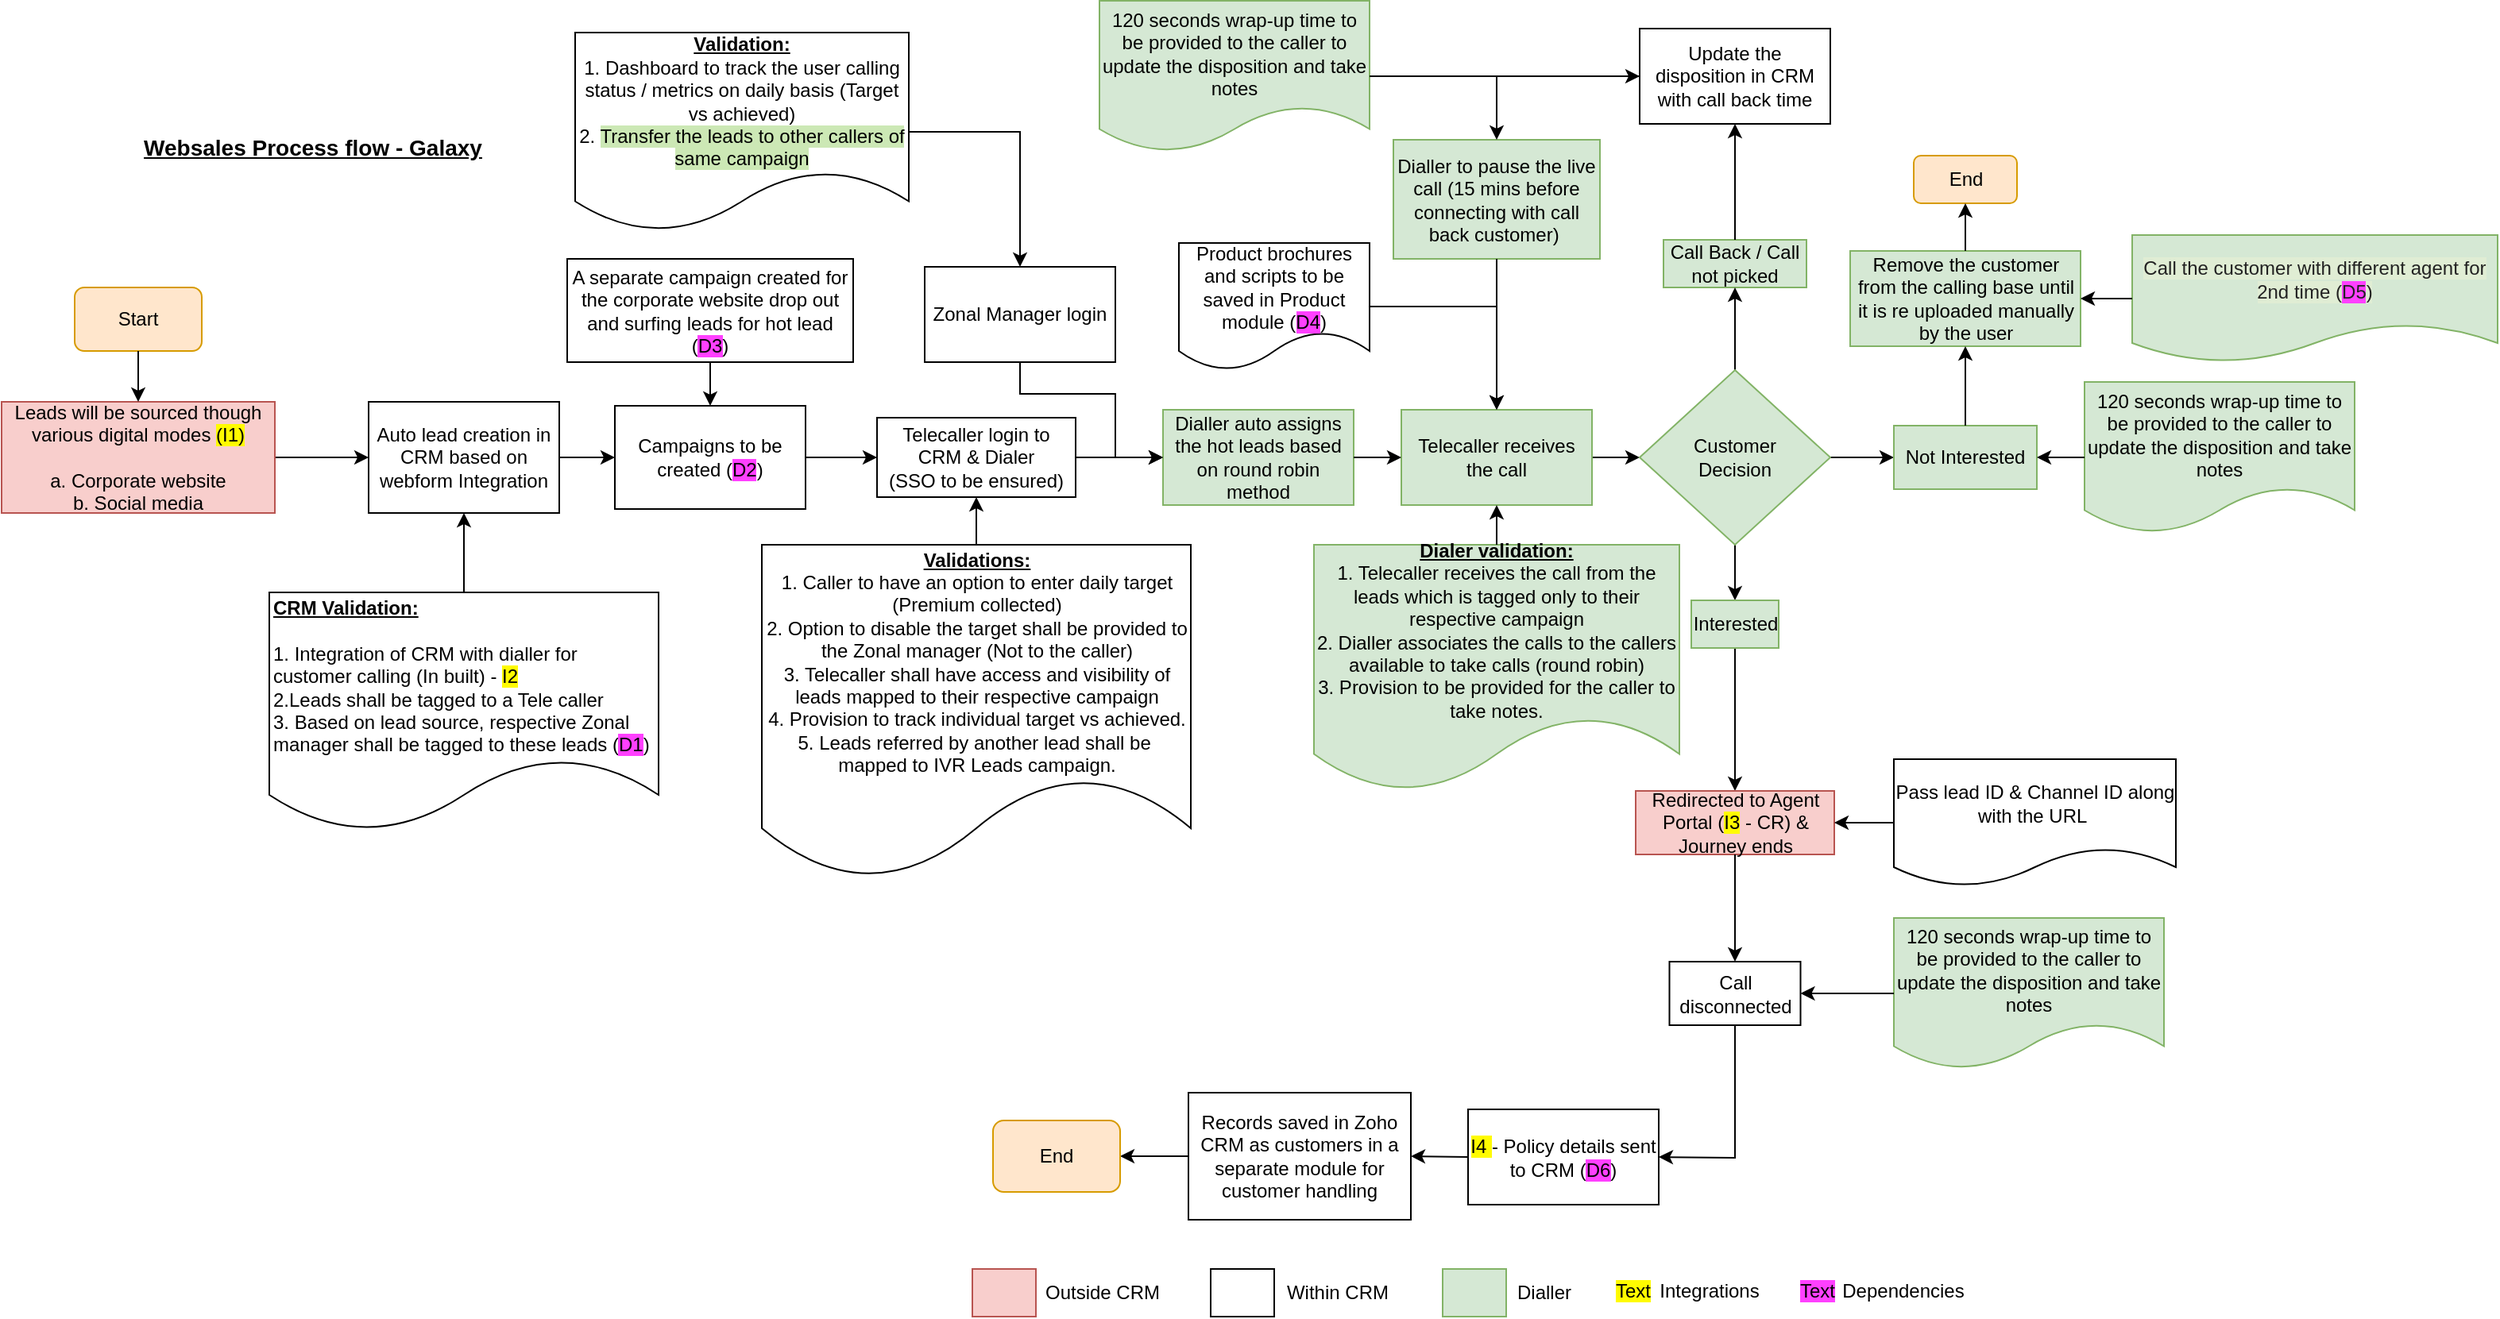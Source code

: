 <mxfile version="24.7.7">
  <diagram name="Page-1" id="DGPTn8h5blwmbo-AMauQ">
    <mxGraphModel dx="1060" dy="1750" grid="1" gridSize="10" guides="1" tooltips="1" connect="1" arrows="1" fold="1" page="1" pageScale="1" pageWidth="827" pageHeight="1169" math="0" shadow="0">
      <root>
        <mxCell id="0" />
        <mxCell id="1" parent="0" />
        <mxCell id="8dm4q_V4aPKoPHy_YZsy-16" style="edgeStyle=orthogonalEdgeStyle;rounded=0;orthogonalLoop=1;jettySize=auto;html=1;exitX=1;exitY=0.5;exitDx=0;exitDy=0;entryX=0;entryY=0.5;entryDx=0;entryDy=0;" parent="1" source="15KNfyLsuPqZmDbi_dlv-5" target="8dm4q_V4aPKoPHy_YZsy-2" edge="1">
          <mxGeometry relative="1" as="geometry">
            <mxPoint x="62" y="270" as="sourcePoint" />
          </mxGeometry>
        </mxCell>
        <mxCell id="8dm4q_V4aPKoPHy_YZsy-2" value="Auto lead creation in CRM based on webform Integration" style="rounded=0;whiteSpace=wrap;html=1;" parent="1" vertex="1">
          <mxGeometry x="510" y="235" width="120" height="70" as="geometry" />
        </mxCell>
        <mxCell id="8dm4q_V4aPKoPHy_YZsy-23" style="edgeStyle=orthogonalEdgeStyle;rounded=0;orthogonalLoop=1;jettySize=auto;html=1;exitX=1;exitY=0.5;exitDx=0;exitDy=0;entryX=0;entryY=0.5;entryDx=0;entryDy=0;" parent="1" source="8dm4q_V4aPKoPHy_YZsy-6" target="8dm4q_V4aPKoPHy_YZsy-8" edge="1">
          <mxGeometry relative="1" as="geometry" />
        </mxCell>
        <mxCell id="8dm4q_V4aPKoPHy_YZsy-6" value="Telecaller receives the call" style="rounded=0;whiteSpace=wrap;html=1;fillColor=#d5e8d4;strokeColor=#82b366;" parent="1" vertex="1">
          <mxGeometry x="1160" y="240" width="120" height="60" as="geometry" />
        </mxCell>
        <mxCell id="8dm4q_V4aPKoPHy_YZsy-7" value="Call Back / Call not picked" style="whiteSpace=wrap;html=1;fillColor=#d5e8d4;strokeColor=#82b366;" parent="1" vertex="1">
          <mxGeometry x="1325" y="133" width="90" height="30" as="geometry" />
        </mxCell>
        <mxCell id="8dm4q_V4aPKoPHy_YZsy-24" style="edgeStyle=orthogonalEdgeStyle;rounded=0;orthogonalLoop=1;jettySize=auto;html=1;exitX=0.5;exitY=0;exitDx=0;exitDy=0;entryX=0.5;entryY=1;entryDx=0;entryDy=0;" parent="1" source="8dm4q_V4aPKoPHy_YZsy-8" target="8dm4q_V4aPKoPHy_YZsy-7" edge="1">
          <mxGeometry relative="1" as="geometry" />
        </mxCell>
        <mxCell id="8dm4q_V4aPKoPHy_YZsy-25" style="edgeStyle=orthogonalEdgeStyle;rounded=0;orthogonalLoop=1;jettySize=auto;html=1;exitX=0.5;exitY=1;exitDx=0;exitDy=0;entryX=0.5;entryY=0;entryDx=0;entryDy=0;" parent="1" source="8dm4q_V4aPKoPHy_YZsy-8" target="8dm4q_V4aPKoPHy_YZsy-10" edge="1">
          <mxGeometry relative="1" as="geometry" />
        </mxCell>
        <mxCell id="8dm4q_V4aPKoPHy_YZsy-27" style="edgeStyle=orthogonalEdgeStyle;rounded=0;orthogonalLoop=1;jettySize=auto;html=1;exitX=1;exitY=0.5;exitDx=0;exitDy=0;entryX=0;entryY=0.5;entryDx=0;entryDy=0;" parent="1" source="8dm4q_V4aPKoPHy_YZsy-8" target="8dm4q_V4aPKoPHy_YZsy-9" edge="1">
          <mxGeometry relative="1" as="geometry" />
        </mxCell>
        <mxCell id="8dm4q_V4aPKoPHy_YZsy-8" value="Customer&lt;div&gt;Decision&lt;/div&gt;" style="rhombus;whiteSpace=wrap;html=1;fillColor=#d5e8d4;strokeColor=#82b366;" parent="1" vertex="1">
          <mxGeometry x="1310" y="215" width="120" height="110" as="geometry" />
        </mxCell>
        <mxCell id="8dm4q_V4aPKoPHy_YZsy-9" value="Not Interested" style="whiteSpace=wrap;html=1;fillColor=#d5e8d4;strokeColor=#82b366;" parent="1" vertex="1">
          <mxGeometry x="1470" y="250" width="90" height="40" as="geometry" />
        </mxCell>
        <mxCell id="8dm4q_V4aPKoPHy_YZsy-26" style="edgeStyle=orthogonalEdgeStyle;rounded=0;orthogonalLoop=1;jettySize=auto;html=1;exitX=0.5;exitY=1;exitDx=0;exitDy=0;entryX=0.5;entryY=0;entryDx=0;entryDy=0;" parent="1" source="8dm4q_V4aPKoPHy_YZsy-10" target="8dm4q_V4aPKoPHy_YZsy-11" edge="1">
          <mxGeometry relative="1" as="geometry" />
        </mxCell>
        <mxCell id="8dm4q_V4aPKoPHy_YZsy-10" value="Interested" style="whiteSpace=wrap;html=1;fillColor=#d5e8d4;strokeColor=#82b366;" parent="1" vertex="1">
          <mxGeometry x="1342.5" y="360" width="55" height="30" as="geometry" />
        </mxCell>
        <mxCell id="8dm4q_V4aPKoPHy_YZsy-11" value="Redirected to Agent Portal (&lt;span style=&quot;background-color: rgb(255, 251, 0);&quot;&gt;I3&lt;/span&gt;&amp;nbsp;- CR) &amp;amp; Journey ends" style="whiteSpace=wrap;html=1;fillColor=#f8cecc;strokeColor=#b85450;" parent="1" vertex="1">
          <mxGeometry x="1307.5" y="480" width="125" height="40" as="geometry" />
        </mxCell>
        <mxCell id="8dm4q_V4aPKoPHy_YZsy-14" value="&lt;span style=&quot;background-color: rgb(255, 251, 0);&quot;&gt;I4&amp;nbsp;&lt;/span&gt;- Policy details sent to CRM (&lt;span style=&quot;background-color: rgb(255, 64, 255);&quot;&gt;D6&lt;/span&gt;)" style="whiteSpace=wrap;html=1;" parent="1" vertex="1">
          <mxGeometry x="1202" y="680.5" width="120" height="60" as="geometry" />
        </mxCell>
        <mxCell id="8dm4q_V4aPKoPHy_YZsy-15" value="Records saved in Zoho CRM as customers in a separate module for customer handling" style="whiteSpace=wrap;html=1;" parent="1" vertex="1">
          <mxGeometry x="1026" y="670" width="140" height="80" as="geometry" />
        </mxCell>
        <mxCell id="15KNfyLsuPqZmDbi_dlv-1" value="" style="endArrow=classic;html=1;rounded=0;exitX=0;exitY=0.5;exitDx=0;exitDy=0;entryX=1;entryY=0.5;entryDx=0;entryDy=0;" parent="1" source="8dm4q_V4aPKoPHy_YZsy-15" target="15KNfyLsuPqZmDbi_dlv-2" edge="1">
          <mxGeometry width="50" height="50" relative="1" as="geometry">
            <mxPoint x="923" y="148" as="sourcePoint" />
            <mxPoint x="973" y="98" as="targetPoint" />
          </mxGeometry>
        </mxCell>
        <mxCell id="15KNfyLsuPqZmDbi_dlv-2" value="End" style="rounded=1;whiteSpace=wrap;html=1;fillColor=#ffe6cc;strokeColor=#d79b00;" parent="1" vertex="1">
          <mxGeometry x="903" y="687.5" width="80" height="45" as="geometry" />
        </mxCell>
        <mxCell id="15KNfyLsuPqZmDbi_dlv-3" value="Start" style="rounded=1;whiteSpace=wrap;html=1;fillColor=#ffe6cc;strokeColor=#d79b00;" parent="1" vertex="1">
          <mxGeometry x="325" y="163" width="80" height="40" as="geometry" />
        </mxCell>
        <mxCell id="15KNfyLsuPqZmDbi_dlv-5" value="Leads will be sourced though various digital modes&amp;nbsp;&lt;span style=&quot;background-color: rgb(255, 251, 0);&quot;&gt;(I1)&lt;/span&gt;&lt;div&gt;&lt;span style=&quot;background-color: rgb(255, 251, 0);&quot;&gt;&lt;br&gt;&lt;/span&gt;&lt;/div&gt;&lt;div&gt;a. Corporate website&lt;span style=&quot;background-color: rgb(255, 251, 0);&quot;&gt;&lt;br&gt;&lt;/span&gt;&lt;/div&gt;&lt;div&gt;b. Social media&lt;/div&gt;" style="rounded=0;whiteSpace=wrap;html=1;fillColor=#f8cecc;strokeColor=#b85450;" parent="1" vertex="1">
          <mxGeometry x="279" y="235" width="172" height="70" as="geometry" />
        </mxCell>
        <mxCell id="15KNfyLsuPqZmDbi_dlv-6" value="" style="endArrow=classic;html=1;rounded=0;exitX=0.5;exitY=1;exitDx=0;exitDy=0;entryX=0.5;entryY=0;entryDx=0;entryDy=0;" parent="1" source="15KNfyLsuPqZmDbi_dlv-3" target="15KNfyLsuPqZmDbi_dlv-5" edge="1">
          <mxGeometry width="50" height="50" relative="1" as="geometry">
            <mxPoint x="602" y="430" as="sourcePoint" />
            <mxPoint x="652" y="380" as="targetPoint" />
          </mxGeometry>
        </mxCell>
        <mxCell id="0je7gwXj_GNrerZqdTDB-3" value="&lt;b&gt;&lt;u&gt;CRM Validation:&lt;/u&gt;&lt;/b&gt;&lt;div&gt;&lt;b&gt;&lt;u&gt;&lt;br&gt;&lt;/u&gt;&lt;/b&gt;&lt;div&gt;1. Integration of CRM with dialler for customer calling (In built) - &lt;span style=&quot;background-color: rgb(255, 251, 0);&quot;&gt;I2&lt;/span&gt;&lt;/div&gt;&lt;div&gt;2.Leads shall be tagged to a Tele caller&lt;/div&gt;&lt;/div&gt;&lt;div&gt;3. Based on lead source, respective Zonal manager shall be tagged to these leads (&lt;span style=&quot;background-color: rgb(255, 64, 255);&quot;&gt;D1&lt;/span&gt;)&lt;/div&gt;" style="shape=document;whiteSpace=wrap;html=1;boundedLbl=1;align=left;" parent="1" vertex="1">
          <mxGeometry x="447.5" y="355" width="245" height="150" as="geometry" />
        </mxCell>
        <mxCell id="0je7gwXj_GNrerZqdTDB-19" value="Dialler auto assigns the hot leads based on round robin method" style="rounded=0;whiteSpace=wrap;html=1;fillColor=#d5e8d4;strokeColor=#82b366;" parent="1" vertex="1">
          <mxGeometry x="1010" y="240" width="120" height="60" as="geometry" />
        </mxCell>
        <mxCell id="0je7gwXj_GNrerZqdTDB-20" value="" style="endArrow=classic;html=1;rounded=0;exitX=1;exitY=0.5;exitDx=0;exitDy=0;entryX=0;entryY=0.5;entryDx=0;entryDy=0;" parent="1" source="0je7gwXj_GNrerZqdTDB-19" target="8dm4q_V4aPKoPHy_YZsy-6" edge="1">
          <mxGeometry width="50" height="50" relative="1" as="geometry">
            <mxPoint x="1010" y="270" as="sourcePoint" />
            <mxPoint x="1060" y="220" as="targetPoint" />
          </mxGeometry>
        </mxCell>
        <mxCell id="0je7gwXj_GNrerZqdTDB-26" value="&lt;u&gt;&lt;b&gt;Dialer validation:&lt;/b&gt;&lt;/u&gt;&lt;div&gt;1. Telecaller receives the call from the leads which is tagged only to their respective campaign&lt;/div&gt;&lt;div&gt;2. Dialler associates the calls to the callers available to take calls (round robin)&lt;/div&gt;&lt;div&gt;3. Provision to be provided for the caller to take notes.&lt;/div&gt;" style="shape=document;whiteSpace=wrap;html=1;boundedLbl=1;fillColor=#d5e8d4;strokeColor=#82b366;" parent="1" vertex="1">
          <mxGeometry x="1105" y="325" width="230" height="155" as="geometry" />
        </mxCell>
        <mxCell id="0je7gwXj_GNrerZqdTDB-27" value="" style="endArrow=classic;html=1;rounded=0;exitX=0.5;exitY=0;exitDx=0;exitDy=0;entryX=0.5;entryY=1;entryDx=0;entryDy=0;" parent="1" source="0je7gwXj_GNrerZqdTDB-26" target="8dm4q_V4aPKoPHy_YZsy-6" edge="1">
          <mxGeometry width="50" height="50" relative="1" as="geometry">
            <mxPoint x="1280" y="300" as="sourcePoint" />
            <mxPoint x="1330" y="250" as="targetPoint" />
          </mxGeometry>
        </mxCell>
        <mxCell id="0je7gwXj_GNrerZqdTDB-28" value="Update the disposition in CRM with call back time" style="rounded=0;whiteSpace=wrap;html=1;" parent="1" vertex="1">
          <mxGeometry x="1310" width="120" height="60" as="geometry" />
        </mxCell>
        <mxCell id="0je7gwXj_GNrerZqdTDB-29" value="Dialler to pause the live call (15 mins before connecting with call back customer)&amp;nbsp;" style="rounded=0;whiteSpace=wrap;html=1;fillColor=#d5e8d4;strokeColor=#82b366;" parent="1" vertex="1">
          <mxGeometry x="1155" y="70" width="130" height="75" as="geometry" />
        </mxCell>
        <mxCell id="0je7gwXj_GNrerZqdTDB-30" value="" style="endArrow=classic;html=1;rounded=0;exitX=0.5;exitY=1;exitDx=0;exitDy=0;entryX=0.5;entryY=0;entryDx=0;entryDy=0;" parent="1" source="0je7gwXj_GNrerZqdTDB-29" target="8dm4q_V4aPKoPHy_YZsy-6" edge="1">
          <mxGeometry width="50" height="50" relative="1" as="geometry">
            <mxPoint x="1330" y="330" as="sourcePoint" />
            <mxPoint x="1380" y="280" as="targetPoint" />
          </mxGeometry>
        </mxCell>
        <mxCell id="0je7gwXj_GNrerZqdTDB-32" value="" style="endArrow=classic;html=1;rounded=0;exitX=0;exitY=0.5;exitDx=0;exitDy=0;entryX=0.5;entryY=0;entryDx=0;entryDy=0;" parent="1" source="0je7gwXj_GNrerZqdTDB-28" target="0je7gwXj_GNrerZqdTDB-29" edge="1">
          <mxGeometry width="50" height="50" relative="1" as="geometry">
            <mxPoint x="1330" y="330" as="sourcePoint" />
            <mxPoint x="1380" y="280" as="targetPoint" />
            <Array as="points">
              <mxPoint x="1220" y="30" />
            </Array>
          </mxGeometry>
        </mxCell>
        <mxCell id="0je7gwXj_GNrerZqdTDB-33" value="Remove the customer from the calling base until it is re uploaded manually by the user" style="rounded=0;whiteSpace=wrap;html=1;fillColor=#d5e8d4;strokeColor=#82b366;" parent="1" vertex="1">
          <mxGeometry x="1442.5" y="140" width="145" height="60" as="geometry" />
        </mxCell>
        <mxCell id="0je7gwXj_GNrerZqdTDB-34" value="End" style="rounded=1;whiteSpace=wrap;html=1;fillColor=#ffe6cc;strokeColor=#d79b00;" parent="1" vertex="1">
          <mxGeometry x="1482.5" y="80" width="65" height="30" as="geometry" />
        </mxCell>
        <mxCell id="0je7gwXj_GNrerZqdTDB-35" value="&lt;span style=&quot;font-family: inherit; background-color: rgb(224, 237, 212); caret-color: rgb(34, 34, 34); color: rgb(34, 34, 34); letter-spacing: 0.01px; text-align: left;&quot;&gt;Call the customer with different agent for 2nd time (&lt;/span&gt;&lt;span style=&quot;font-family: inherit; caret-color: rgb(34, 34, 34); color: rgb(34, 34, 34); letter-spacing: 0.01px; text-align: left; background-color: rgb(255, 64, 255);&quot;&gt;D5&lt;/span&gt;&lt;span style=&quot;font-family: inherit; background-color: rgb(224, 237, 212); caret-color: rgb(34, 34, 34); color: rgb(34, 34, 34); letter-spacing: 0.01px; text-align: left;&quot;&gt;)&lt;/span&gt;" style="shape=document;whiteSpace=wrap;html=1;boundedLbl=1;fillColor=#d5e8d4;strokeColor=#82b366;" parent="1" vertex="1">
          <mxGeometry x="1620" y="130" width="230" height="80" as="geometry" />
        </mxCell>
        <mxCell id="0je7gwXj_GNrerZqdTDB-36" value="" style="endArrow=classic;html=1;rounded=0;exitX=0;exitY=0.5;exitDx=0;exitDy=0;entryX=1;entryY=0.5;entryDx=0;entryDy=0;" parent="1" source="0je7gwXj_GNrerZqdTDB-35" target="0je7gwXj_GNrerZqdTDB-33" edge="1">
          <mxGeometry width="50" height="50" relative="1" as="geometry">
            <mxPoint x="1410" y="330" as="sourcePoint" />
            <mxPoint x="1460" y="280" as="targetPoint" />
          </mxGeometry>
        </mxCell>
        <mxCell id="0je7gwXj_GNrerZqdTDB-37" value="" style="endArrow=classic;html=1;rounded=0;exitX=0.5;exitY=0;exitDx=0;exitDy=0;entryX=0.5;entryY=1;entryDx=0;entryDy=0;" parent="1" source="8dm4q_V4aPKoPHy_YZsy-9" target="0je7gwXj_GNrerZqdTDB-33" edge="1">
          <mxGeometry width="50" height="50" relative="1" as="geometry">
            <mxPoint x="1410" y="330" as="sourcePoint" />
            <mxPoint x="1460" y="280" as="targetPoint" />
          </mxGeometry>
        </mxCell>
        <mxCell id="0je7gwXj_GNrerZqdTDB-38" value="" style="endArrow=classic;html=1;rounded=0;exitX=0.5;exitY=0;exitDx=0;exitDy=0;entryX=0.5;entryY=1;entryDx=0;entryDy=0;" parent="1" source="0je7gwXj_GNrerZqdTDB-33" target="0je7gwXj_GNrerZqdTDB-34" edge="1">
          <mxGeometry width="50" height="50" relative="1" as="geometry">
            <mxPoint x="1410" y="330" as="sourcePoint" />
            <mxPoint x="1460" y="280" as="targetPoint" />
          </mxGeometry>
        </mxCell>
        <mxCell id="0je7gwXj_GNrerZqdTDB-40" value="120 seconds wrap-up time to be provided to the caller to update the disposition and take notes" style="shape=document;whiteSpace=wrap;html=1;boundedLbl=1;fillColor=#d5e8d4;strokeColor=#82b366;" parent="1" vertex="1">
          <mxGeometry x="1590" y="222.5" width="170" height="95" as="geometry" />
        </mxCell>
        <mxCell id="0je7gwXj_GNrerZqdTDB-41" value="" style="endArrow=classic;html=1;rounded=0;exitX=0;exitY=0.5;exitDx=0;exitDy=0;entryX=1;entryY=0.5;entryDx=0;entryDy=0;" parent="1" source="0je7gwXj_GNrerZqdTDB-40" target="8dm4q_V4aPKoPHy_YZsy-9" edge="1">
          <mxGeometry width="50" height="50" relative="1" as="geometry">
            <mxPoint x="1300" y="330" as="sourcePoint" />
            <mxPoint x="1350" y="280" as="targetPoint" />
          </mxGeometry>
        </mxCell>
        <mxCell id="0je7gwXj_GNrerZqdTDB-42" value="120 seconds wrap-up time to be provided to the caller to update the disposition and take notes" style="shape=document;whiteSpace=wrap;html=1;boundedLbl=1;fillColor=#d5e8d4;strokeColor=#82b366;" parent="1" vertex="1">
          <mxGeometry x="970" y="-17.5" width="170" height="95" as="geometry" />
        </mxCell>
        <mxCell id="0je7gwXj_GNrerZqdTDB-43" value="" style="endArrow=classic;html=1;rounded=0;exitX=1;exitY=0.5;exitDx=0;exitDy=0;entryX=0;entryY=0.5;entryDx=0;entryDy=0;" parent="1" source="0je7gwXj_GNrerZqdTDB-42" target="0je7gwXj_GNrerZqdTDB-28" edge="1">
          <mxGeometry width="50" height="50" relative="1" as="geometry">
            <mxPoint x="1300" y="210" as="sourcePoint" />
            <mxPoint x="1350" y="160" as="targetPoint" />
          </mxGeometry>
        </mxCell>
        <mxCell id="0je7gwXj_GNrerZqdTDB-46" value="Pass lead ID &amp;amp; Channel ID along with the URL&amp;nbsp;" style="shape=document;whiteSpace=wrap;html=1;boundedLbl=1;" parent="1" vertex="1">
          <mxGeometry x="1470" y="460" width="177.5" height="80" as="geometry" />
        </mxCell>
        <mxCell id="0je7gwXj_GNrerZqdTDB-47" value="" style="endArrow=classic;html=1;rounded=0;exitX=0;exitY=0.5;exitDx=0;exitDy=0;entryX=1;entryY=0.5;entryDx=0;entryDy=0;" parent="1" source="0je7gwXj_GNrerZqdTDB-46" target="8dm4q_V4aPKoPHy_YZsy-11" edge="1">
          <mxGeometry width="50" height="50" relative="1" as="geometry">
            <mxPoint x="1390" y="470" as="sourcePoint" />
            <mxPoint x="1440" y="420" as="targetPoint" />
          </mxGeometry>
        </mxCell>
        <mxCell id="0je7gwXj_GNrerZqdTDB-49" value="" style="endArrow=classic;html=1;rounded=0;exitX=0.5;exitY=1;exitDx=0;exitDy=0;entryX=0.5;entryY=0;entryDx=0;entryDy=0;" parent="1" source="8dm4q_V4aPKoPHy_YZsy-11" target="_ykxIiuh2xINK5TGoTC--1" edge="1">
          <mxGeometry width="50" height="50" relative="1" as="geometry">
            <mxPoint x="1340" y="390" as="sourcePoint" />
            <mxPoint x="1370" y="550" as="targetPoint" />
          </mxGeometry>
        </mxCell>
        <mxCell id="0je7gwXj_GNrerZqdTDB-66" value="" style="endArrow=classic;html=1;rounded=0;exitX=0.5;exitY=1;exitDx=0;exitDy=0;entryX=1;entryY=0.5;entryDx=0;entryDy=0;" parent="1" source="_ykxIiuh2xINK5TGoTC--1" target="8dm4q_V4aPKoPHy_YZsy-14" edge="1">
          <mxGeometry width="50" height="50" relative="1" as="geometry">
            <mxPoint x="1363" y="710.5" as="sourcePoint" />
            <mxPoint x="1303" y="588" as="targetPoint" />
            <Array as="points">
              <mxPoint x="1370" y="711" />
            </Array>
          </mxGeometry>
        </mxCell>
        <mxCell id="0je7gwXj_GNrerZqdTDB-67" value="" style="endArrow=classic;html=1;rounded=0;exitX=0;exitY=0.5;exitDx=0;exitDy=0;entryX=1;entryY=0.5;entryDx=0;entryDy=0;" parent="1" source="8dm4q_V4aPKoPHy_YZsy-14" target="8dm4q_V4aPKoPHy_YZsy-15" edge="1">
          <mxGeometry width="50" height="50" relative="1" as="geometry">
            <mxPoint x="1003" y="528" as="sourcePoint" />
            <mxPoint x="1053" y="478" as="targetPoint" />
          </mxGeometry>
        </mxCell>
        <mxCell id="0je7gwXj_GNrerZqdTDB-68" value="Product brochures and scripts to be saved in Product module (&lt;span style=&quot;background-color: rgb(255, 64, 255);&quot;&gt;D4&lt;/span&gt;)" style="shape=document;whiteSpace=wrap;html=1;boundedLbl=1;" parent="1" vertex="1">
          <mxGeometry x="1020" y="135" width="120" height="80" as="geometry" />
        </mxCell>
        <mxCell id="0je7gwXj_GNrerZqdTDB-69" value="" style="endArrow=classic;html=1;rounded=0;entryX=0.5;entryY=0;entryDx=0;entryDy=0;exitX=1;exitY=0.5;exitDx=0;exitDy=0;" parent="1" source="0je7gwXj_GNrerZqdTDB-68" target="8dm4q_V4aPKoPHy_YZsy-6" edge="1">
          <mxGeometry width="50" height="50" relative="1" as="geometry">
            <mxPoint x="1240" y="170" as="sourcePoint" />
            <mxPoint x="1080" y="130" as="targetPoint" />
            <Array as="points">
              <mxPoint x="1220" y="175" />
            </Array>
          </mxGeometry>
        </mxCell>
        <mxCell id="0je7gwXj_GNrerZqdTDB-72" value="&lt;b&gt;&lt;u&gt;Validations:&lt;/u&gt;&lt;/b&gt;&lt;div&gt;1. Caller to have an option to enter daily target (Premium collected)&lt;/div&gt;&lt;div&gt;2. Option to disable the target shall be provided to the Zonal manager (Not to the caller)&lt;/div&gt;&lt;div&gt;3. Telecaller shall have access and visibility of leads mapped to their respective campaign&lt;/div&gt;&lt;div&gt;4. Provision to track individual target vs achieved.&lt;/div&gt;&lt;div&gt;&lt;div&gt;&lt;span style=&quot;white-space: pre;&quot;&gt;5. Leads referred by another &lt;/span&gt;&lt;span style=&quot;white-space: pre;&quot;&gt;lead&amp;nbsp;&lt;/span&gt;&lt;span style=&quot;white-space: pre;&quot;&gt;shall be&amp;nbsp;&lt;/span&gt;&lt;/div&gt;&lt;div&gt;&lt;span style=&quot;white-space: pre;&quot;&gt;mapped to IVR &lt;/span&gt;&lt;span style=&quot;white-space: pre;&quot;&gt;Leads &lt;/span&gt;&lt;span style=&quot;white-space: pre;&quot;&gt;campaign.&lt;/span&gt;&lt;/div&gt;&lt;/div&gt;" style="shape=document;whiteSpace=wrap;html=1;boundedLbl=1;" parent="1" vertex="1">
          <mxGeometry x="757.5" y="325" width="270" height="210" as="geometry" />
        </mxCell>
        <mxCell id="0je7gwXj_GNrerZqdTDB-73" value="" style="endArrow=classic;html=1;rounded=0;exitX=0.5;exitY=0;exitDx=0;exitDy=0;entryX=0.5;entryY=1;entryDx=0;entryDy=0;" parent="1" source="8dm4q_V4aPKoPHy_YZsy-7" target="0je7gwXj_GNrerZqdTDB-28" edge="1">
          <mxGeometry width="50" height="50" relative="1" as="geometry">
            <mxPoint x="1220" y="280" as="sourcePoint" />
            <mxPoint x="1270" y="230" as="targetPoint" />
          </mxGeometry>
        </mxCell>
        <mxCell id="0je7gwXj_GNrerZqdTDB-75" value="" style="endArrow=classic;html=1;rounded=0;exitX=1;exitY=0.5;exitDx=0;exitDy=0;entryX=0;entryY=0.5;entryDx=0;entryDy=0;" parent="1" source="0je7gwXj_GNrerZqdTDB-77" target="0je7gwXj_GNrerZqdTDB-19" edge="1">
          <mxGeometry width="50" height="50" relative="1" as="geometry">
            <mxPoint x="980" y="270" as="sourcePoint" />
            <mxPoint x="920" y="300" as="targetPoint" />
          </mxGeometry>
        </mxCell>
        <mxCell id="0je7gwXj_GNrerZqdTDB-76" value="" style="endArrow=classic;html=1;rounded=0;exitX=0.5;exitY=0;exitDx=0;exitDy=0;entryX=0.5;entryY=1;entryDx=0;entryDy=0;" parent="1" source="0je7gwXj_GNrerZqdTDB-72" target="0je7gwXj_GNrerZqdTDB-77" edge="1">
          <mxGeometry width="50" height="50" relative="1" as="geometry">
            <mxPoint x="1320" y="430" as="sourcePoint" />
            <mxPoint x="920" y="300" as="targetPoint" />
          </mxGeometry>
        </mxCell>
        <mxCell id="0je7gwXj_GNrerZqdTDB-77" value="Telecaller login to CRM &amp;amp; Dialer&lt;div&gt;(SSO to be ensured)&lt;/div&gt;" style="rounded=0;whiteSpace=wrap;html=1;" parent="1" vertex="1">
          <mxGeometry x="830" y="245" width="125" height="50" as="geometry" />
        </mxCell>
        <mxCell id="0je7gwXj_GNrerZqdTDB-79" value="Zonal Manager login" style="rounded=0;whiteSpace=wrap;html=1;" parent="1" vertex="1">
          <mxGeometry x="860" y="150" width="120" height="60" as="geometry" />
        </mxCell>
        <mxCell id="0je7gwXj_GNrerZqdTDB-81" value="&lt;b&gt;&lt;u&gt;Validation:&lt;/u&gt;&lt;/b&gt;&lt;div&gt;1. Dashboard to track the user calling status / metrics on daily basis (Target vs achieved)&lt;div&gt;2. &lt;span style=&quot;background-color: rgb(204, 232, 181);&quot;&gt;Transfer&amp;nbsp;the leads to other callers of same campaign&lt;/span&gt;&lt;/div&gt;&lt;/div&gt;" style="shape=document;whiteSpace=wrap;html=1;boundedLbl=1;" parent="1" vertex="1">
          <mxGeometry x="640" y="2.5" width="210" height="125" as="geometry" />
        </mxCell>
        <mxCell id="0je7gwXj_GNrerZqdTDB-82" value="" style="endArrow=classic;html=1;rounded=0;exitX=1;exitY=0.5;exitDx=0;exitDy=0;entryX=0.5;entryY=0;entryDx=0;entryDy=0;" parent="1" source="0je7gwXj_GNrerZqdTDB-81" target="0je7gwXj_GNrerZqdTDB-79" edge="1">
          <mxGeometry width="50" height="50" relative="1" as="geometry">
            <mxPoint x="530" y="310" as="sourcePoint" />
            <mxPoint x="580" y="260" as="targetPoint" />
            <Array as="points">
              <mxPoint x="920" y="65" />
            </Array>
          </mxGeometry>
        </mxCell>
        <mxCell id="cM6T3bPlFvKYOD0LM07C-3" value="Websales Process flow - Galaxy" style="text;html=1;align=center;verticalAlign=middle;whiteSpace=wrap;rounded=0;fontSize=14;fontStyle=5" parent="1" vertex="1">
          <mxGeometry x="350" y="60" width="250" height="30" as="geometry" />
        </mxCell>
        <mxCell id="cM6T3bPlFvKYOD0LM07C-4" value="" style="rounded=0;whiteSpace=wrap;html=1;fillColor=#f8cecc;strokeColor=#b85450;" parent="1" vertex="1">
          <mxGeometry x="890" y="781" width="40" height="30" as="geometry" />
        </mxCell>
        <mxCell id="cM6T3bPlFvKYOD0LM07C-5" value="Outside CRM" style="text;html=1;align=center;verticalAlign=middle;whiteSpace=wrap;rounded=0;" parent="1" vertex="1">
          <mxGeometry x="927" y="781" width="90" height="30" as="geometry" />
        </mxCell>
        <mxCell id="cM6T3bPlFvKYOD0LM07C-6" value="" style="rounded=0;whiteSpace=wrap;html=1;" parent="1" vertex="1">
          <mxGeometry x="1040" y="781" width="40" height="30" as="geometry" />
        </mxCell>
        <mxCell id="cM6T3bPlFvKYOD0LM07C-7" value="Within CRM" style="text;html=1;align=center;verticalAlign=middle;whiteSpace=wrap;rounded=0;" parent="1" vertex="1">
          <mxGeometry x="1075" y="781" width="90" height="30" as="geometry" />
        </mxCell>
        <mxCell id="cM6T3bPlFvKYOD0LM07C-8" value="" style="rounded=0;whiteSpace=wrap;html=1;fillColor=#d5e8d4;strokeColor=#82b366;" parent="1" vertex="1">
          <mxGeometry x="1186" y="781" width="40" height="30" as="geometry" />
        </mxCell>
        <mxCell id="cM6T3bPlFvKYOD0LM07C-9" value="Dialler" style="text;html=1;align=center;verticalAlign=middle;whiteSpace=wrap;rounded=0;" parent="1" vertex="1">
          <mxGeometry x="1205" y="781" width="90" height="30" as="geometry" />
        </mxCell>
        <mxCell id="cM6T3bPlFvKYOD0LM07C-10" value="&lt;span style=&quot;background-color: rgb(255, 251, 0);&quot;&gt;Text&lt;/span&gt;" style="text;html=1;align=center;verticalAlign=middle;whiteSpace=wrap;rounded=0;" parent="1" vertex="1">
          <mxGeometry x="1276" y="780" width="60" height="30" as="geometry" />
        </mxCell>
        <mxCell id="cM6T3bPlFvKYOD0LM07C-11" value="Integrations" style="text;html=1;align=center;verticalAlign=middle;whiteSpace=wrap;rounded=0;" parent="1" vertex="1">
          <mxGeometry x="1309" y="780" width="90" height="30" as="geometry" />
        </mxCell>
        <mxCell id="cM6T3bPlFvKYOD0LM07C-12" value="&lt;span style=&quot;background-color: rgb(255, 64, 255);&quot;&gt;Text&lt;/span&gt;" style="text;html=1;align=center;verticalAlign=middle;whiteSpace=wrap;rounded=0;" parent="1" vertex="1">
          <mxGeometry x="1392" y="780" width="60" height="30" as="geometry" />
        </mxCell>
        <mxCell id="cM6T3bPlFvKYOD0LM07C-13" value="Dependencies" style="text;html=1;align=center;verticalAlign=middle;whiteSpace=wrap;rounded=0;" parent="1" vertex="1">
          <mxGeometry x="1431" y="780" width="90" height="30" as="geometry" />
        </mxCell>
        <mxCell id="_ykxIiuh2xINK5TGoTC--1" value="Call disconnected" style="rounded=0;whiteSpace=wrap;html=1;" parent="1" vertex="1">
          <mxGeometry x="1328.75" y="587.5" width="82.5" height="40" as="geometry" />
        </mxCell>
        <mxCell id="_ykxIiuh2xINK5TGoTC--2" value="120 seconds wrap-up time to be provided to the caller to update the disposition and take notes" style="shape=document;whiteSpace=wrap;html=1;boundedLbl=1;fillColor=#d5e8d4;strokeColor=#82b366;" parent="1" vertex="1">
          <mxGeometry x="1470" y="560" width="170" height="95" as="geometry" />
        </mxCell>
        <mxCell id="n3ydW-vag76BkSpOjta8-1" value="" style="endArrow=classic;html=1;rounded=0;exitX=0;exitY=0.5;exitDx=0;exitDy=0;entryX=1;entryY=0.5;entryDx=0;entryDy=0;" parent="1" source="_ykxIiuh2xINK5TGoTC--2" target="_ykxIiuh2xINK5TGoTC--1" edge="1">
          <mxGeometry width="50" height="50" relative="1" as="geometry">
            <mxPoint x="1340" y="660" as="sourcePoint" />
            <mxPoint x="1390" y="610" as="targetPoint" />
          </mxGeometry>
        </mxCell>
        <mxCell id="L-M-sPwQi2n0aoz76Xad-2" value="Campaigns to be created (&lt;span style=&quot;background-color: rgb(255, 64, 255);&quot;&gt;D2&lt;/span&gt;)" style="rounded=0;whiteSpace=wrap;html=1;" vertex="1" parent="1">
          <mxGeometry x="665" y="237.5" width="120" height="65" as="geometry" />
        </mxCell>
        <mxCell id="L-M-sPwQi2n0aoz76Xad-5" value="A separate campaign created for the corporate website drop out and surfing leads for hot lead (&lt;span style=&quot;background-color: rgb(255, 64, 255);&quot;&gt;D3&lt;/span&gt;)" style="rounded=0;whiteSpace=wrap;html=1;" vertex="1" parent="1">
          <mxGeometry x="635" y="145" width="180" height="65" as="geometry" />
        </mxCell>
        <mxCell id="L-M-sPwQi2n0aoz76Xad-9" value="" style="endArrow=classic;html=1;rounded=0;exitX=1;exitY=0.5;exitDx=0;exitDy=0;entryX=0;entryY=0.5;entryDx=0;entryDy=0;" edge="1" parent="1" source="8dm4q_V4aPKoPHy_YZsy-2" target="L-M-sPwQi2n0aoz76Xad-2">
          <mxGeometry width="50" height="50" relative="1" as="geometry">
            <mxPoint x="300" y="400" as="sourcePoint" />
            <mxPoint x="350" y="350" as="targetPoint" />
          </mxGeometry>
        </mxCell>
        <mxCell id="L-M-sPwQi2n0aoz76Xad-11" value="" style="endArrow=classic;html=1;rounded=0;exitX=0.5;exitY=1;exitDx=0;exitDy=0;entryX=0.5;entryY=0;entryDx=0;entryDy=0;" edge="1" parent="1" source="L-M-sPwQi2n0aoz76Xad-5" target="L-M-sPwQi2n0aoz76Xad-2">
          <mxGeometry width="50" height="50" relative="1" as="geometry">
            <mxPoint x="290" y="270" as="sourcePoint" />
            <mxPoint x="340" y="220" as="targetPoint" />
          </mxGeometry>
        </mxCell>
        <mxCell id="L-M-sPwQi2n0aoz76Xad-12" value="" style="endArrow=classic;html=1;rounded=0;exitX=1;exitY=0.5;exitDx=0;exitDy=0;entryX=0;entryY=0.5;entryDx=0;entryDy=0;" edge="1" parent="1" source="L-M-sPwQi2n0aoz76Xad-2" target="0je7gwXj_GNrerZqdTDB-77">
          <mxGeometry width="50" height="50" relative="1" as="geometry">
            <mxPoint x="510" y="210" as="sourcePoint" />
            <mxPoint x="560" y="160" as="targetPoint" />
          </mxGeometry>
        </mxCell>
        <mxCell id="L-M-sPwQi2n0aoz76Xad-13" value="" style="endArrow=classic;html=1;rounded=0;exitX=0.5;exitY=0;exitDx=0;exitDy=0;entryX=0.5;entryY=1;entryDx=0;entryDy=0;" edge="1" parent="1" source="0je7gwXj_GNrerZqdTDB-3" target="8dm4q_V4aPKoPHy_YZsy-2">
          <mxGeometry width="50" height="50" relative="1" as="geometry">
            <mxPoint x="550" y="450" as="sourcePoint" />
            <mxPoint x="600" y="400" as="targetPoint" />
          </mxGeometry>
        </mxCell>
        <mxCell id="L-M-sPwQi2n0aoz76Xad-15" value="" style="endArrow=classic;html=1;rounded=0;exitX=0.5;exitY=1;exitDx=0;exitDy=0;entryX=0;entryY=0.5;entryDx=0;entryDy=0;" edge="1" parent="1" source="0je7gwXj_GNrerZqdTDB-79" target="0je7gwXj_GNrerZqdTDB-19">
          <mxGeometry width="50" height="50" relative="1" as="geometry">
            <mxPoint x="810" y="290" as="sourcePoint" />
            <mxPoint x="860" y="240" as="targetPoint" />
            <Array as="points">
              <mxPoint x="920" y="230" />
              <mxPoint x="980" y="230" />
              <mxPoint x="980" y="270" />
            </Array>
          </mxGeometry>
        </mxCell>
      </root>
    </mxGraphModel>
  </diagram>
</mxfile>
